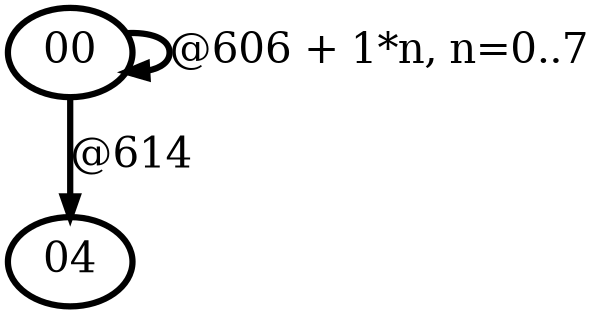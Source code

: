 digraph G {
        node [style=rounded, penwidth=3, fontsize=20, shape=oval];
        "00" -> "00" [label="@606 + 1*n, n=0..7", color=black,arrowsize=1,style=bold,penwidth=3,fontsize=20];
"00" -> "04" [label="@614", color=black,arrowsize=1,style=bold,penwidth=3,fontsize=20];
}
